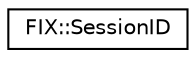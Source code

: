 digraph "Graphical Class Hierarchy"
{
  edge [fontname="Helvetica",fontsize="10",labelfontname="Helvetica",labelfontsize="10"];
  node [fontname="Helvetica",fontsize="10",shape=record];
  rankdir="LR";
  Node0 [label="FIX::SessionID",height=0.2,width=0.4,color="black", fillcolor="white", style="filled",URL="$class_f_i_x_1_1_session_i_d.html",tooltip="Unique session id consists of BeginString, SenderCompID and TargetCompID. "];
}

